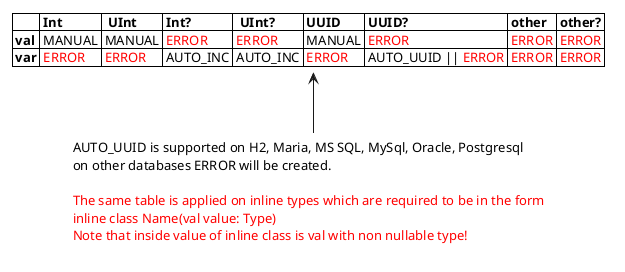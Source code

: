 @startuml
<style>

note {
    backgroundcolor white
    shadowing 0
    linecolor transparent
}
</style>
note as Customer
 |=     |= Int   |=  UInt |= Int? |=  UInt? |= UUID |= UUID? |= other |= other? |
 |= val | MANUAL | MANUAL | <color:red>ERROR | <color:red>ERROR | MANUAL | <color:red>ERROR | <color:red>ERROR | <color:red>ERROR |
 |= var | <color:red>ERROR | <color:red>ERROR | AUTO_INC | AUTO_INC | <color:red>ERROR | AUTO_UUID \|\| <color:red>ERROR | <color:red>ERROR | <color:red>ERROR |
end note

note as Test
    AUTO_UUID is supported on H2, Maria, MS SQL, MySql, Oracle, Postgresql
    on other databases ERROR will be created.

    <color:red>The same table is applied on inline types which are required to be in the form
    <color:red>inline class Name(val value: Type)
    <color:red>Note that inside value of inline class is val with non nullable type!

end note

Test -up-> Customer
@enduml
